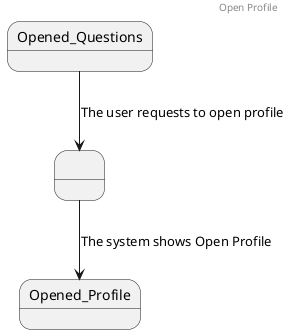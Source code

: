 @startuml

header Open Profile

state " " as s1

Opened_Questions -down-> s1 : The user requests to open profile
s1 -down-> Opened_Profile : The system shows Open Profile


@enduml